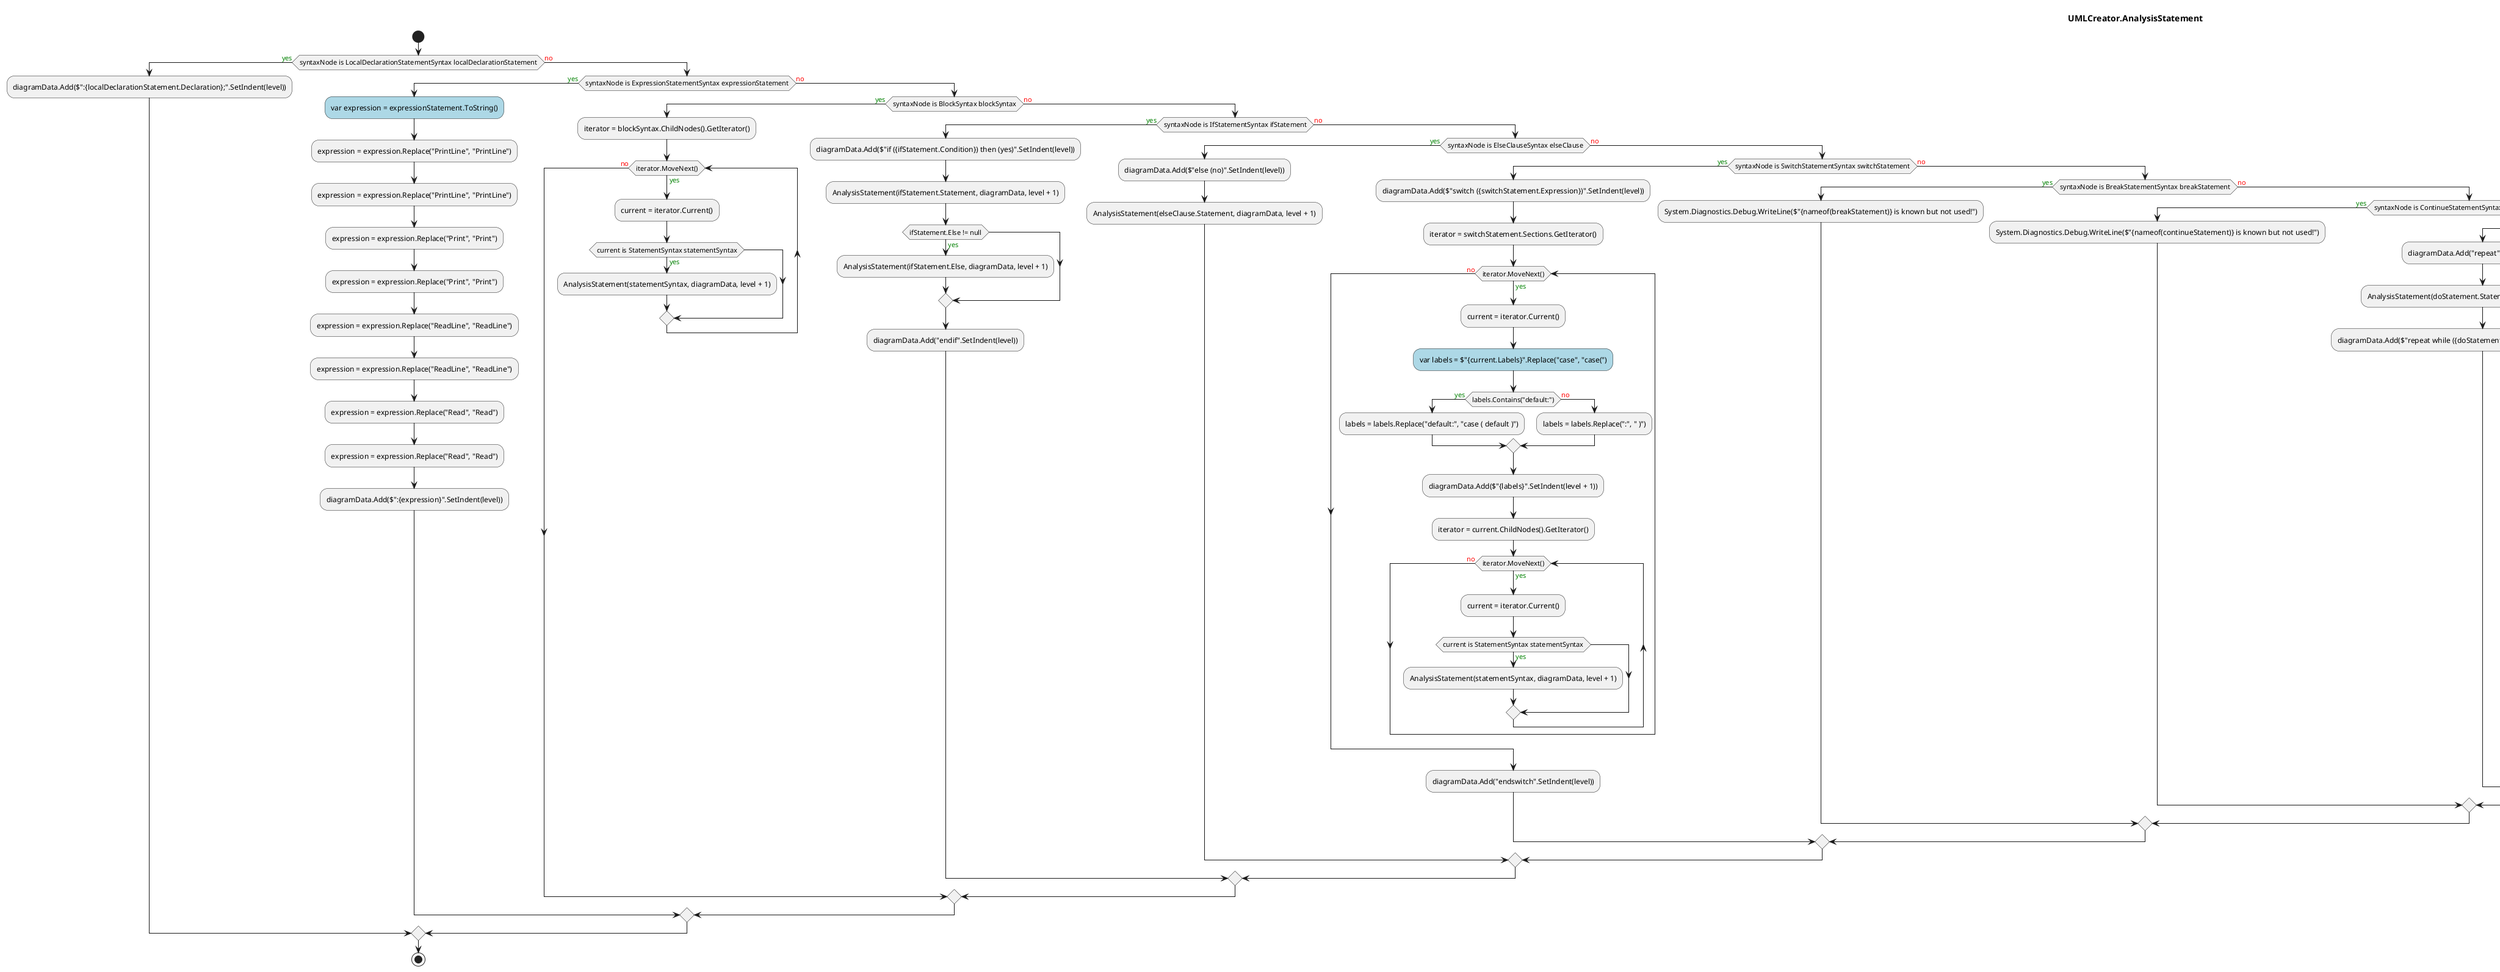 @startuml UMLCreator.AnalysisStatement
title UMLCreator.AnalysisStatement
start
if (syntaxNode is LocalDeclarationStatementSyntax localDeclarationStatement) then (<color:green>yes)
    :diagramData.Add($":{localDeclarationStatement.Declaration};".SetIndent(level));
  else (<color:red>no)
    if (syntaxNode is ExpressionStatementSyntax expressionStatement) then (<color:green>yes)
        #LightBlue:var expression = expressionStatement.ToString();
        :expression = expression.Replace("PrintLine", "PrintLine");
        :expression = expression.Replace("PrintLine", "PrintLine");
        :expression = expression.Replace("Print", "Print");
        :expression = expression.Replace("Print", "Print");
        :expression = expression.Replace("ReadLine", "ReadLine");
        :expression = expression.Replace("ReadLine", "ReadLine");
        :expression = expression.Replace("Read", "Read");
        :expression = expression.Replace("Read", "Read");
        :diagramData.Add($":{expression}".SetIndent(level));
      else (<color:red>no)
        if (syntaxNode is BlockSyntax blockSyntax) then (<color:green>yes)
            :iterator = blockSyntax.ChildNodes().GetIterator();
            while (iterator.MoveNext()) is (<color:green>yes)
            :current = iterator.Current();
                              if (current is StatementSyntax statementSyntax) then (<color:green>yes)
                                  :AnalysisStatement(statementSyntax, diagramData, level + 1);
                              endif
            endwhile (<color:red>no)
          else (<color:red>no)
            if (syntaxNode is IfStatementSyntax ifStatement) then (<color:green>yes)
                :diagramData.Add($"if ({ifStatement.Condition}) then (yes)".SetIndent(level));
                :AnalysisStatement(ifStatement.Statement, diagramData, level + 1);
                if (ifStatement.Else != null) then (<color:green>yes)
                  :AnalysisStatement(ifStatement.Else, diagramData, level + 1);
                endif
                :diagramData.Add("endif".SetIndent(level));
              else (<color:red>no)
                if (syntaxNode is ElseClauseSyntax elseClause) then (<color:green>yes)
                    :diagramData.Add($"else (no)".SetIndent(level));
                    :AnalysisStatement(elseClause.Statement, diagramData, level + 1);
                  else (<color:red>no)
                    if (syntaxNode is SwitchStatementSyntax switchStatement) then (<color:green>yes)
                        :diagramData.Add($"switch ({switchStatement.Expression})".SetIndent(level));
                        :iterator = switchStatement.Sections.GetIterator();
                        while (iterator.MoveNext()) is (<color:green>yes)
                        :current = iterator.Current();
                                                      #LightBlue:var labels = $"{current.Labels}".Replace("case", "case(");
                                                      if (labels.Contains("default:")) then (<color:green>yes)
                                                        :labels = labels.Replace("default:", "case ( default )");
                                                        else (<color:red>no)
                                                          :labels = labels.Replace(":", " )");
                                                      endif
                                                      :diagramData.Add($"{labels}".SetIndent(level + 1));
                                                      :iterator = current.ChildNodes().GetIterator();
                                                      while (iterator.MoveNext()) is (<color:green>yes)
                                                      :current = iterator.Current();
                                                                                        if (current is StatementSyntax statementSyntax) then (<color:green>yes)
                                                                                            :AnalysisStatement(statementSyntax, diagramData, level + 1);
                                                                                        endif
                                                      endwhile (<color:red>no)
                        endwhile (<color:red>no)
                        :diagramData.Add("endswitch".SetIndent(level));
                      else (<color:red>no)
                        if (syntaxNode is BreakStatementSyntax breakStatement) then (<color:green>yes)
                            :System.Diagnostics.Debug.WriteLine($"{nameof(breakStatement)} is known but not used!");
                          else (<color:red>no)
                            if (syntaxNode is ContinueStatementSyntax continueStatement) then (<color:green>yes)
                                :System.Diagnostics.Debug.WriteLine($"{nameof(continueStatement)} is known but not used!");
                              else (<color:red>no)
                                if (syntaxNode is DoStatementSyntax doStatement) then (<color:green>yes)
                                    :diagramData.Add("repeat".SetIndent(level));
                                    :AnalysisStatement(doStatement.Statement, diagramData, level + 1);
                                    :diagramData.Add($"repeat while ({doStatement.Condition}) is (yes)".SetIndent(level));
                                  else (<color:red>no)
                                    if (syntaxNode is WhileStatementSyntax whileStatement) then (<color:green>yes)
                                        :diagramData.Add($"while ({whileStatement.Condition}) is (yes)".SetIndent(level));
                                        :AnalysisStatement(whileStatement.Statement, diagramData, level + 1);
                                        :diagramData.Add("endwhile (no)".SetIndent(level));
                                      else (<color:red>no)
                                        if (syntaxNode is ForStatementSyntax forStatement) then (<color:green>yes)
                                            :diagramData.Add($":{forStatement.Declaration};".SetIndent(level));
                                            :diagramData.Add($"while ({forStatement.Condition}) is (yes)".SetIndent(level));
                                            :AnalysisStatement(forStatement.Statement, diagramData, level + 1);
                                            if (forStatement.Incrementors.Count > 0) then (<color:green>yes)
                                              :diagramData.Add($":{forStatement.Incrementors};".SetIndent(level));
                                            endif
                                            :diagramData.Add("endwhile (no)".SetIndent(level));
                                          else (<color:red>no)
                                            if (syntaxNode is ForEachStatementSyntax forEachStatement) then (<color:green>yes)
                                                #LightBlue:var statements = new List<string>();
                                                :diagramData.Add($":iterator = {forEachStatement.Expression}.GetIterator();".SetIndent(level));
                                                :diagramData.Add($"while (iterator.MoveNext()) is (yes)".SetIndent(level));
                                                :diagramData.Add($":current = iterator.Current();".SetIndent(level));
                                                :AnalysisStatement(forEachStatement.Statement, statements, level + 1);
                                                :iterator = statements.GetIterator();
                                                while (iterator.MoveNext()) is (<color:green>yes)
                                                :current = iterator.Current();
                                                                                                      :diagramData.Add(current.Replace(forEachStatement.Identifier.ToString(), "current").SetIndent(level + 1));
                                                endwhile (<color:red>no)
                                                :diagramData.Add("endwhile (no)".SetIndent(level));
                                              else (<color:red>no)
                                                if (syntaxNode is ReturnStatementSyntax returnStatement) then (<color:green>yes)
                                                    :System.Diagnostics.Debug.WriteLine($"{nameof(returnStatement)} is known but not used!");
                                                  else (<color:red>no)
                                                      :System.Diagnostics.Debug.WriteLine($"{syntaxNode.GetType().Name} is unknown!");
                                                endif
                                            endif
                                        endif
                                    endif
                                endif
                            endif
                        endif
                    endif
                endif
            endif
        endif
    endif
endif
stop
@enduml
